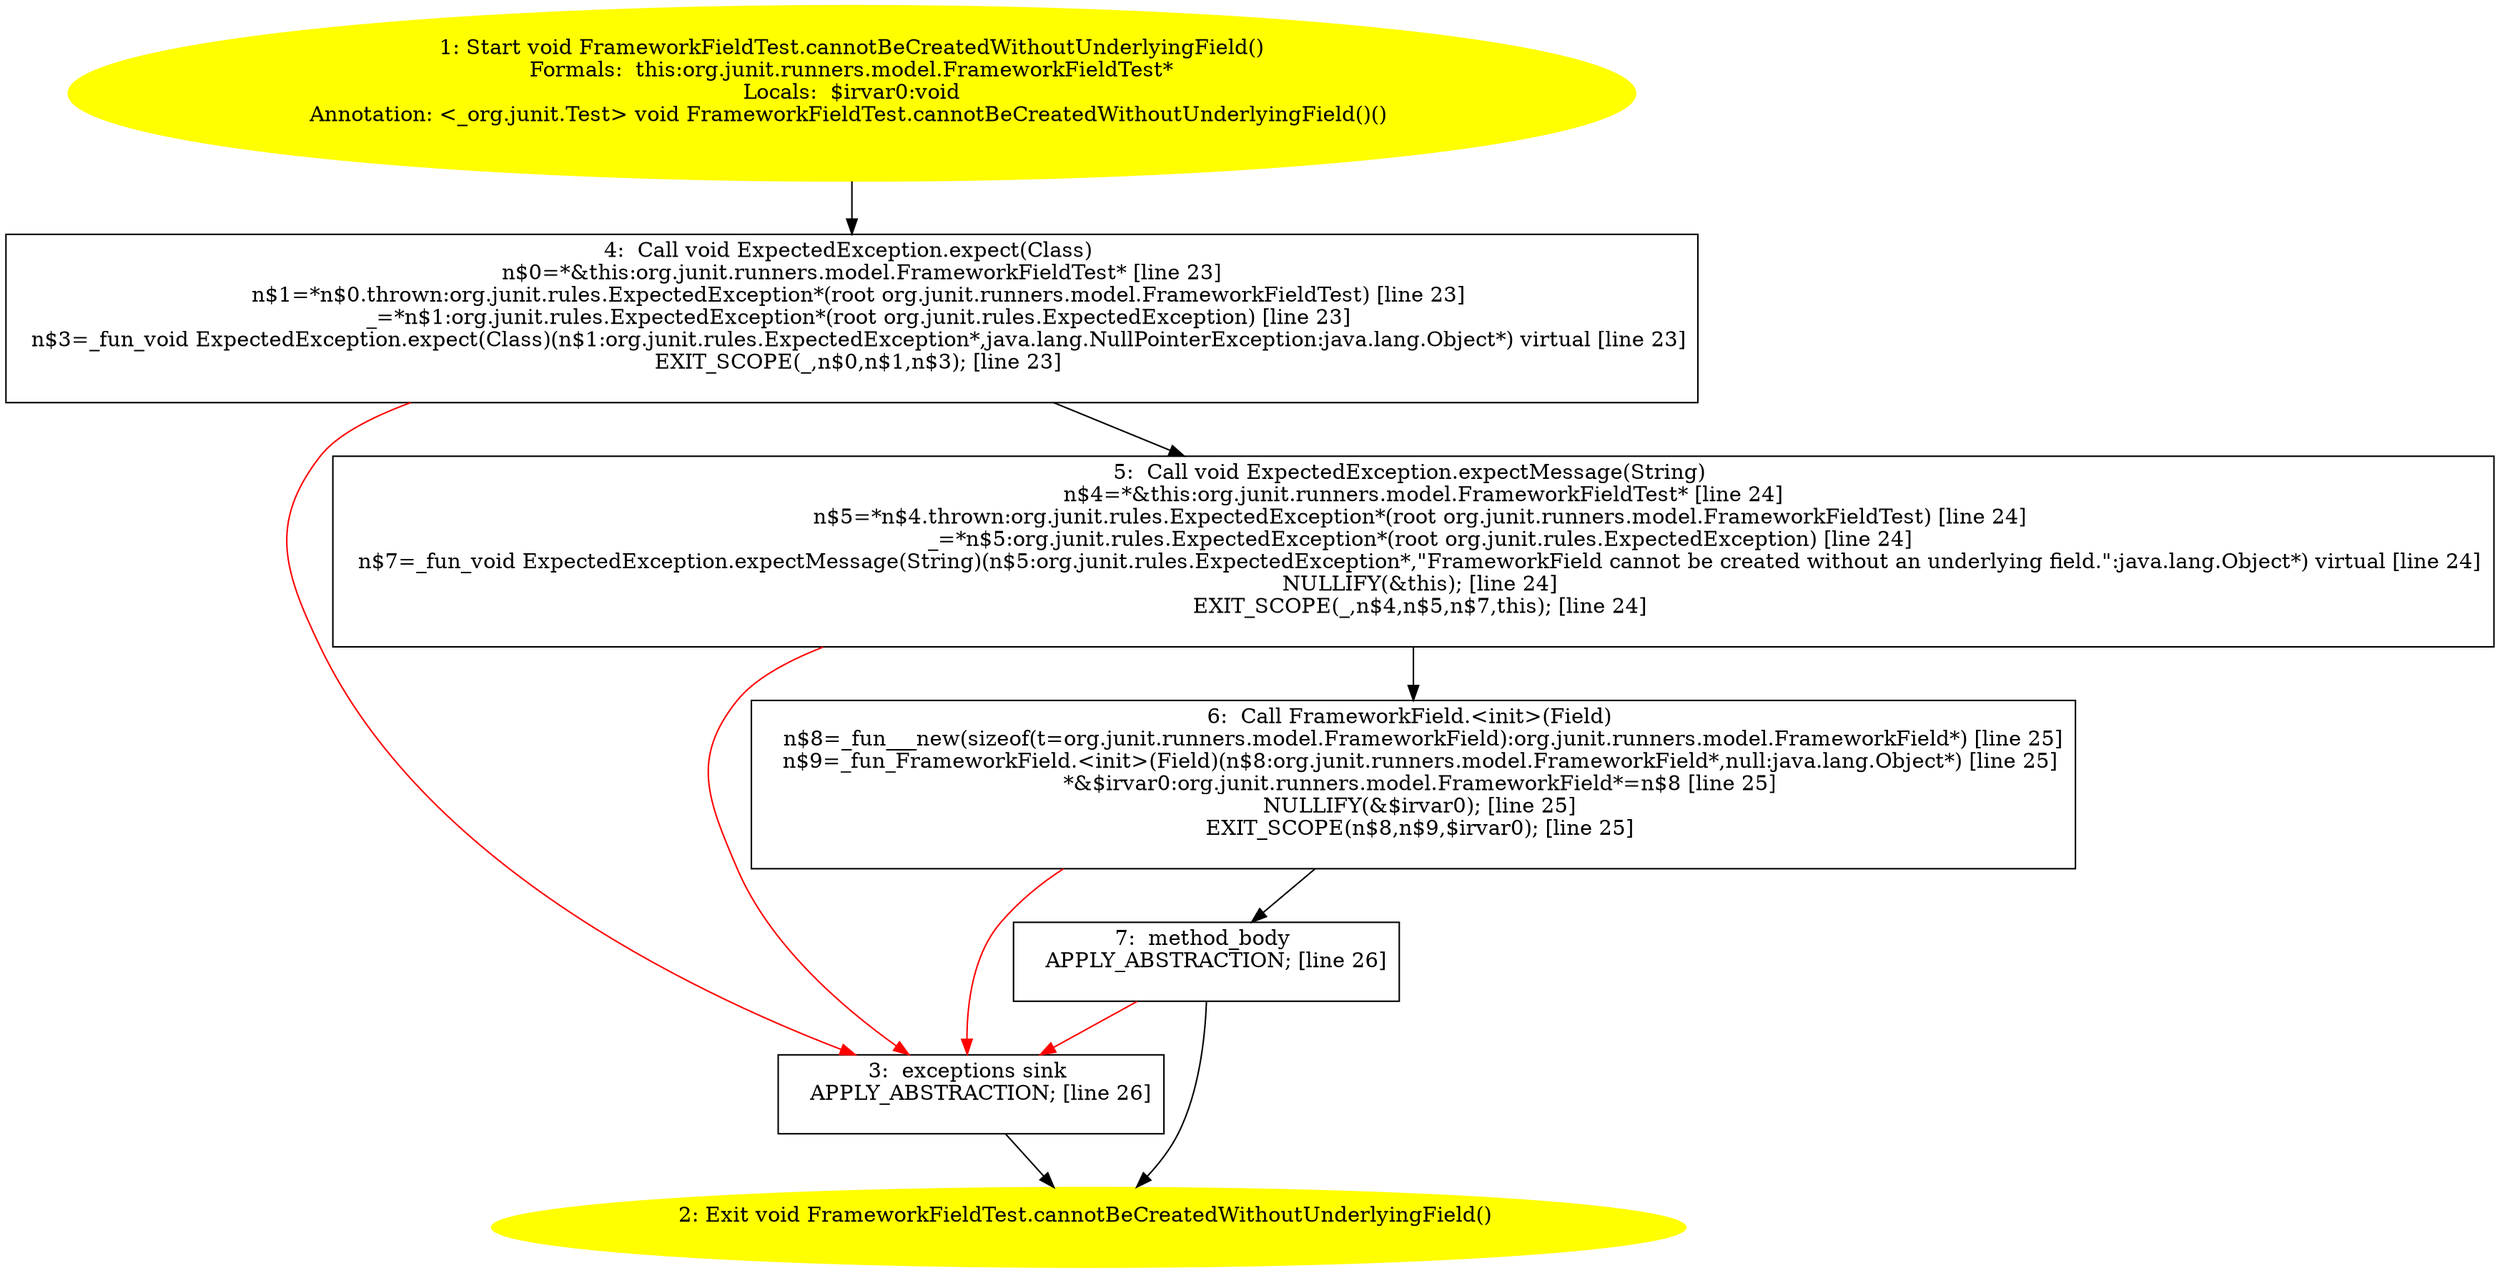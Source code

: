 /* @generated */
digraph cfg {
"org.junit.runners.model.FrameworkFieldTest.cannotBeCreatedWithoutUnderlyingField():void.506edd58c941c7fa23bad6071cc68dc5_1" [label="1: Start void FrameworkFieldTest.cannotBeCreatedWithoutUnderlyingField()\nFormals:  this:org.junit.runners.model.FrameworkFieldTest*\nLocals:  $irvar0:void\nAnnotation: <_org.junit.Test> void FrameworkFieldTest.cannotBeCreatedWithoutUnderlyingField()() \n  " color=yellow style=filled]
	

	 "org.junit.runners.model.FrameworkFieldTest.cannotBeCreatedWithoutUnderlyingField():void.506edd58c941c7fa23bad6071cc68dc5_1" -> "org.junit.runners.model.FrameworkFieldTest.cannotBeCreatedWithoutUnderlyingField():void.506edd58c941c7fa23bad6071cc68dc5_4" ;
"org.junit.runners.model.FrameworkFieldTest.cannotBeCreatedWithoutUnderlyingField():void.506edd58c941c7fa23bad6071cc68dc5_2" [label="2: Exit void FrameworkFieldTest.cannotBeCreatedWithoutUnderlyingField() \n  " color=yellow style=filled]
	

"org.junit.runners.model.FrameworkFieldTest.cannotBeCreatedWithoutUnderlyingField():void.506edd58c941c7fa23bad6071cc68dc5_3" [label="3:  exceptions sink \n   APPLY_ABSTRACTION; [line 26]\n " shape="box"]
	

	 "org.junit.runners.model.FrameworkFieldTest.cannotBeCreatedWithoutUnderlyingField():void.506edd58c941c7fa23bad6071cc68dc5_3" -> "org.junit.runners.model.FrameworkFieldTest.cannotBeCreatedWithoutUnderlyingField():void.506edd58c941c7fa23bad6071cc68dc5_2" ;
"org.junit.runners.model.FrameworkFieldTest.cannotBeCreatedWithoutUnderlyingField():void.506edd58c941c7fa23bad6071cc68dc5_4" [label="4:  Call void ExpectedException.expect(Class) \n   n$0=*&this:org.junit.runners.model.FrameworkFieldTest* [line 23]\n  n$1=*n$0.thrown:org.junit.rules.ExpectedException*(root org.junit.runners.model.FrameworkFieldTest) [line 23]\n  _=*n$1:org.junit.rules.ExpectedException*(root org.junit.rules.ExpectedException) [line 23]\n  n$3=_fun_void ExpectedException.expect(Class)(n$1:org.junit.rules.ExpectedException*,java.lang.NullPointerException:java.lang.Object*) virtual [line 23]\n  EXIT_SCOPE(_,n$0,n$1,n$3); [line 23]\n " shape="box"]
	

	 "org.junit.runners.model.FrameworkFieldTest.cannotBeCreatedWithoutUnderlyingField():void.506edd58c941c7fa23bad6071cc68dc5_4" -> "org.junit.runners.model.FrameworkFieldTest.cannotBeCreatedWithoutUnderlyingField():void.506edd58c941c7fa23bad6071cc68dc5_5" ;
	 "org.junit.runners.model.FrameworkFieldTest.cannotBeCreatedWithoutUnderlyingField():void.506edd58c941c7fa23bad6071cc68dc5_4" -> "org.junit.runners.model.FrameworkFieldTest.cannotBeCreatedWithoutUnderlyingField():void.506edd58c941c7fa23bad6071cc68dc5_3" [color="red" ];
"org.junit.runners.model.FrameworkFieldTest.cannotBeCreatedWithoutUnderlyingField():void.506edd58c941c7fa23bad6071cc68dc5_5" [label="5:  Call void ExpectedException.expectMessage(String) \n   n$4=*&this:org.junit.runners.model.FrameworkFieldTest* [line 24]\n  n$5=*n$4.thrown:org.junit.rules.ExpectedException*(root org.junit.runners.model.FrameworkFieldTest) [line 24]\n  _=*n$5:org.junit.rules.ExpectedException*(root org.junit.rules.ExpectedException) [line 24]\n  n$7=_fun_void ExpectedException.expectMessage(String)(n$5:org.junit.rules.ExpectedException*,\"FrameworkField cannot be created without an underlying field.\":java.lang.Object*) virtual [line 24]\n  NULLIFY(&this); [line 24]\n  EXIT_SCOPE(_,n$4,n$5,n$7,this); [line 24]\n " shape="box"]
	

	 "org.junit.runners.model.FrameworkFieldTest.cannotBeCreatedWithoutUnderlyingField():void.506edd58c941c7fa23bad6071cc68dc5_5" -> "org.junit.runners.model.FrameworkFieldTest.cannotBeCreatedWithoutUnderlyingField():void.506edd58c941c7fa23bad6071cc68dc5_6" ;
	 "org.junit.runners.model.FrameworkFieldTest.cannotBeCreatedWithoutUnderlyingField():void.506edd58c941c7fa23bad6071cc68dc5_5" -> "org.junit.runners.model.FrameworkFieldTest.cannotBeCreatedWithoutUnderlyingField():void.506edd58c941c7fa23bad6071cc68dc5_3" [color="red" ];
"org.junit.runners.model.FrameworkFieldTest.cannotBeCreatedWithoutUnderlyingField():void.506edd58c941c7fa23bad6071cc68dc5_6" [label="6:  Call FrameworkField.<init>(Field) \n   n$8=_fun___new(sizeof(t=org.junit.runners.model.FrameworkField):org.junit.runners.model.FrameworkField*) [line 25]\n  n$9=_fun_FrameworkField.<init>(Field)(n$8:org.junit.runners.model.FrameworkField*,null:java.lang.Object*) [line 25]\n  *&$irvar0:org.junit.runners.model.FrameworkField*=n$8 [line 25]\n  NULLIFY(&$irvar0); [line 25]\n  EXIT_SCOPE(n$8,n$9,$irvar0); [line 25]\n " shape="box"]
	

	 "org.junit.runners.model.FrameworkFieldTest.cannotBeCreatedWithoutUnderlyingField():void.506edd58c941c7fa23bad6071cc68dc5_6" -> "org.junit.runners.model.FrameworkFieldTest.cannotBeCreatedWithoutUnderlyingField():void.506edd58c941c7fa23bad6071cc68dc5_7" ;
	 "org.junit.runners.model.FrameworkFieldTest.cannotBeCreatedWithoutUnderlyingField():void.506edd58c941c7fa23bad6071cc68dc5_6" -> "org.junit.runners.model.FrameworkFieldTest.cannotBeCreatedWithoutUnderlyingField():void.506edd58c941c7fa23bad6071cc68dc5_3" [color="red" ];
"org.junit.runners.model.FrameworkFieldTest.cannotBeCreatedWithoutUnderlyingField():void.506edd58c941c7fa23bad6071cc68dc5_7" [label="7:  method_body \n   APPLY_ABSTRACTION; [line 26]\n " shape="box"]
	

	 "org.junit.runners.model.FrameworkFieldTest.cannotBeCreatedWithoutUnderlyingField():void.506edd58c941c7fa23bad6071cc68dc5_7" -> "org.junit.runners.model.FrameworkFieldTest.cannotBeCreatedWithoutUnderlyingField():void.506edd58c941c7fa23bad6071cc68dc5_2" ;
	 "org.junit.runners.model.FrameworkFieldTest.cannotBeCreatedWithoutUnderlyingField():void.506edd58c941c7fa23bad6071cc68dc5_7" -> "org.junit.runners.model.FrameworkFieldTest.cannotBeCreatedWithoutUnderlyingField():void.506edd58c941c7fa23bad6071cc68dc5_3" [color="red" ];
}
